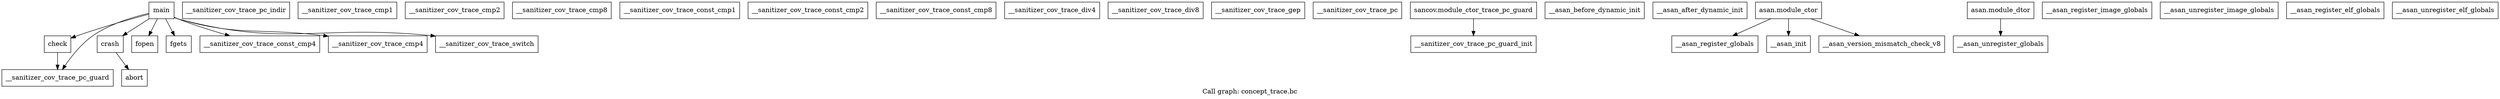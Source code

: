 digraph "Call graph: concept_trace.bc" {
	label="Call graph: concept_trace.bc";

	Node0x555555637ff0 [shape=record,label="{check}"];
	Node0x555555637ff0 -> Node0x5555556380a0;
	Node0x555555638150 [shape=record,label="{crash}"];
	Node0x555555638150 -> Node0x555555638230;
	Node0x555555638230 [shape=record,label="{abort}"];
	Node0x555555638390 [shape=record,label="{main}"];
	Node0x555555638390 -> Node0x5555556380a0;
	Node0x555555638390 -> Node0x555555638440;
	Node0x555555638390 -> Node0x5555556384c0;
	Node0x555555638390 -> Node0x5555556385f0;
	Node0x555555638390 -> Node0x555555638150;
	Node0x555555638390 -> Node0x555555637ff0;
	Node0x555555638390 -> Node0x5555556387c0;
	Node0x555555638390 -> Node0x555555638840;
	Node0x555555638440 [shape=record,label="{fopen}"];
	Node0x5555556384c0 [shape=record,label="{fgets}"];
	Node0x555555638b80 [shape=record,label="{__sanitizer_cov_trace_pc_indir}"];
	Node0x555555638c30 [shape=record,label="{__sanitizer_cov_trace_cmp1}"];
	Node0x555555638ce0 [shape=record,label="{__sanitizer_cov_trace_cmp2}"];
	Node0x5555556387c0 [shape=record,label="{__sanitizer_cov_trace_cmp4}"];
	Node0x555555639050 [shape=record,label="{__sanitizer_cov_trace_cmp8}"];
	Node0x555555639100 [shape=record,label="{__sanitizer_cov_trace_const_cmp1}"];
	Node0x5555556391b0 [shape=record,label="{__sanitizer_cov_trace_const_cmp2}"];
	Node0x5555556385f0 [shape=record,label="{__sanitizer_cov_trace_const_cmp4}"];
	Node0x555555639290 [shape=record,label="{__sanitizer_cov_trace_const_cmp8}"];
	Node0x555555639340 [shape=record,label="{__sanitizer_cov_trace_div4}"];
	Node0x5555556393f0 [shape=record,label="{__sanitizer_cov_trace_div8}"];
	Node0x5555556399b0 [shape=record,label="{__sanitizer_cov_trace_gep}"];
	Node0x555555638840 [shape=record,label="{__sanitizer_cov_trace_switch}"];
	Node0x555555639a90 [shape=record,label="{__sanitizer_cov_trace_pc}"];
	Node0x5555556380a0 [shape=record,label="{__sanitizer_cov_trace_pc_guard}"];
	Node0x555555639b70 [shape=record,label="{__sanitizer_cov_trace_pc_guard_init}"];
	Node0x555555639c20 [shape=record,label="{sancov.module_ctor_trace_pc_guard}"];
	Node0x555555639c20 -> Node0x555555639b70;
	Node0x555555639cd0 [shape=record,label="{__asan_before_dynamic_init}"];
	Node0x555555639d80 [shape=record,label="{__asan_after_dynamic_init}"];
	Node0x555555639e30 [shape=record,label="{__asan_register_globals}"];
	Node0x555555639ee0 [shape=record,label="{__asan_unregister_globals}"];
	Node0x555555639f90 [shape=record,label="{__asan_register_image_globals}"];
	Node0x55555563a040 [shape=record,label="{__asan_unregister_image_globals}"];
	Node0x55555563a0f0 [shape=record,label="{__asan_register_elf_globals}"];
	Node0x55555563a1a0 [shape=record,label="{__asan_unregister_elf_globals}"];
	Node0x55555563a250 [shape=record,label="{__asan_init}"];
	Node0x55555563a300 [shape=record,label="{asan.module_ctor}"];
	Node0x55555563a300 -> Node0x55555563a250;
	Node0x55555563a300 -> Node0x5555556394a0;
	Node0x55555563a300 -> Node0x555555639e30;
	Node0x5555556394a0 [shape=record,label="{__asan_version_mismatch_check_v8}"];
	Node0x555555639520 [shape=record,label="{asan.module_dtor}"];
	Node0x555555639520 -> Node0x555555639ee0;
}
